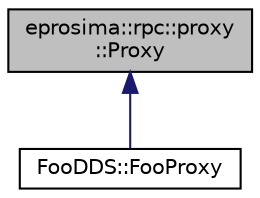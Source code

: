 digraph "eprosima::rpc::proxy::Proxy"
{
  edge [fontname="Helvetica",fontsize="10",labelfontname="Helvetica",labelfontsize="10"];
  node [fontname="Helvetica",fontsize="10",shape=record];
  Node1 [label="eprosima::rpc::proxy\l::Proxy",height=0.2,width=0.4,color="black", fillcolor="grey75", style="filled" fontcolor="black"];
  Node1 -> Node2 [dir="back",color="midnightblue",fontsize="10",style="solid",fontname="Helvetica"];
  Node2 [label="FooDDS::FooProxy",height=0.2,width=0.4,color="black", fillcolor="white", style="filled",URL="$class_foo_d_d_s_1_1_foo_proxy.html",tooltip="This class implements a specific server&#39;s proxy for the defined interface Foo. "];
}

